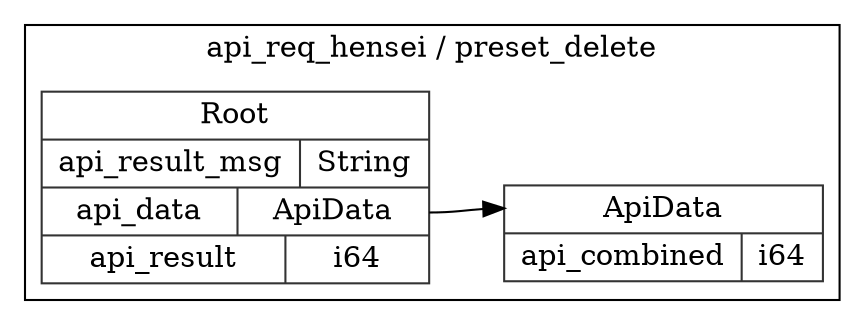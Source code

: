 digraph {
  rankdir=LR;
  subgraph cluster_0 {
    label="api_req_hensei / preset_delete";
    node [style="filled", color=white, style="solid", color=gray20];
    api_req_hensei__preset_delete__Root [label="<Root> Root  | { api_result_msg | <api_result_msg> String } | { api_data | <api_data> ApiData } | { api_result | <api_result> i64 }", shape=record];
    api_req_hensei__preset_delete__ApiData;
    api_req_hensei__preset_delete__Root:api_data:e -> api_req_hensei__preset_delete__ApiData:ApiData:w;
    api_req_hensei__preset_delete__ApiData [label="<ApiData> ApiData  | { api_combined | <api_combined> i64 }", shape=record];
  }
}
